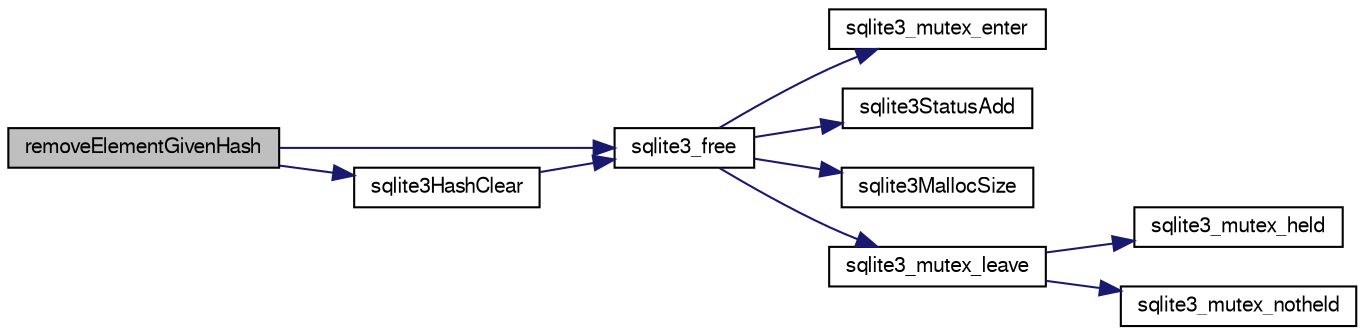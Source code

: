 digraph "removeElementGivenHash"
{
  edge [fontname="FreeSans",fontsize="10",labelfontname="FreeSans",labelfontsize="10"];
  node [fontname="FreeSans",fontsize="10",shape=record];
  rankdir="LR";
  Node262721 [label="removeElementGivenHash",height=0.2,width=0.4,color="black", fillcolor="grey75", style="filled", fontcolor="black"];
  Node262721 -> Node262722 [color="midnightblue",fontsize="10",style="solid",fontname="FreeSans"];
  Node262722 [label="sqlite3_free",height=0.2,width=0.4,color="black", fillcolor="white", style="filled",URL="$sqlite3_8c.html#a6552349e36a8a691af5487999ab09519"];
  Node262722 -> Node262723 [color="midnightblue",fontsize="10",style="solid",fontname="FreeSans"];
  Node262723 [label="sqlite3_mutex_enter",height=0.2,width=0.4,color="black", fillcolor="white", style="filled",URL="$sqlite3_8c.html#a1c12cde690bd89f104de5cbad12a6bf5"];
  Node262722 -> Node262724 [color="midnightblue",fontsize="10",style="solid",fontname="FreeSans"];
  Node262724 [label="sqlite3StatusAdd",height=0.2,width=0.4,color="black", fillcolor="white", style="filled",URL="$sqlite3_8c.html#afa029f93586aeab4cc85360905dae9cd"];
  Node262722 -> Node262725 [color="midnightblue",fontsize="10",style="solid",fontname="FreeSans"];
  Node262725 [label="sqlite3MallocSize",height=0.2,width=0.4,color="black", fillcolor="white", style="filled",URL="$sqlite3_8c.html#acf5d2a5f35270bafb050bd2def576955"];
  Node262722 -> Node262726 [color="midnightblue",fontsize="10",style="solid",fontname="FreeSans"];
  Node262726 [label="sqlite3_mutex_leave",height=0.2,width=0.4,color="black", fillcolor="white", style="filled",URL="$sqlite3_8c.html#a5838d235601dbd3c1fa993555c6bcc93"];
  Node262726 -> Node262727 [color="midnightblue",fontsize="10",style="solid",fontname="FreeSans"];
  Node262727 [label="sqlite3_mutex_held",height=0.2,width=0.4,color="black", fillcolor="white", style="filled",URL="$sqlite3_8c.html#acf77da68932b6bc163c5e68547ecc3e7"];
  Node262726 -> Node262728 [color="midnightblue",fontsize="10",style="solid",fontname="FreeSans"];
  Node262728 [label="sqlite3_mutex_notheld",height=0.2,width=0.4,color="black", fillcolor="white", style="filled",URL="$sqlite3_8c.html#a83967c837c1c000d3b5adcfaa688f5dc"];
  Node262721 -> Node262729 [color="midnightblue",fontsize="10",style="solid",fontname="FreeSans"];
  Node262729 [label="sqlite3HashClear",height=0.2,width=0.4,color="black", fillcolor="white", style="filled",URL="$sqlite3_8c.html#acc7a2dfa6603c59af14b3792fe463c73"];
  Node262729 -> Node262722 [color="midnightblue",fontsize="10",style="solid",fontname="FreeSans"];
}
